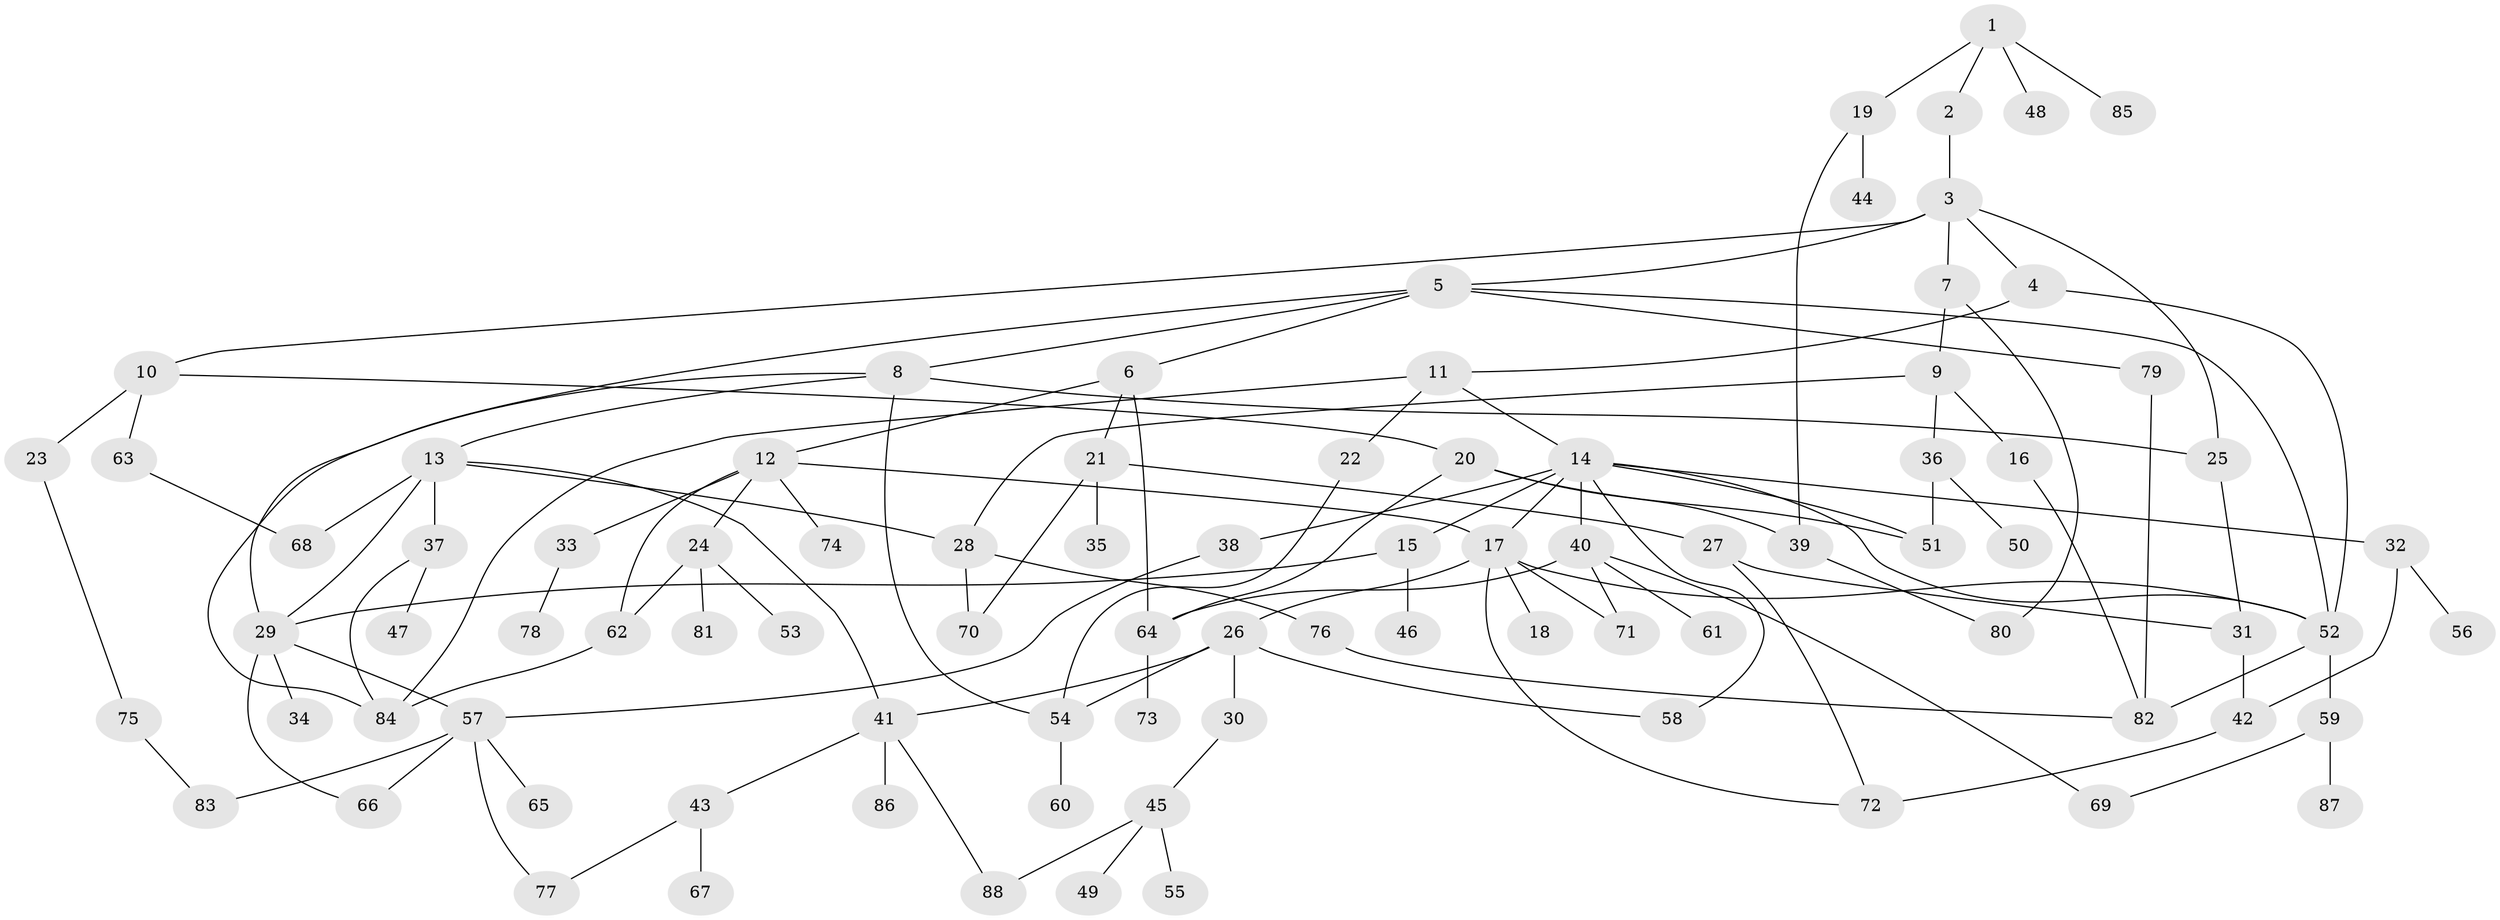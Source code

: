 // Generated by graph-tools (version 1.1) at 2025/13/03/09/25 04:13:14]
// undirected, 88 vertices, 125 edges
graph export_dot {
graph [start="1"]
  node [color=gray90,style=filled];
  1;
  2;
  3;
  4;
  5;
  6;
  7;
  8;
  9;
  10;
  11;
  12;
  13;
  14;
  15;
  16;
  17;
  18;
  19;
  20;
  21;
  22;
  23;
  24;
  25;
  26;
  27;
  28;
  29;
  30;
  31;
  32;
  33;
  34;
  35;
  36;
  37;
  38;
  39;
  40;
  41;
  42;
  43;
  44;
  45;
  46;
  47;
  48;
  49;
  50;
  51;
  52;
  53;
  54;
  55;
  56;
  57;
  58;
  59;
  60;
  61;
  62;
  63;
  64;
  65;
  66;
  67;
  68;
  69;
  70;
  71;
  72;
  73;
  74;
  75;
  76;
  77;
  78;
  79;
  80;
  81;
  82;
  83;
  84;
  85;
  86;
  87;
  88;
  1 -- 2;
  1 -- 19;
  1 -- 48;
  1 -- 85;
  2 -- 3;
  3 -- 4;
  3 -- 5;
  3 -- 7;
  3 -- 10;
  3 -- 25;
  4 -- 11;
  4 -- 52;
  5 -- 6;
  5 -- 8;
  5 -- 52;
  5 -- 79;
  5 -- 29;
  6 -- 12;
  6 -- 21;
  6 -- 64;
  7 -- 9;
  7 -- 80;
  8 -- 13;
  8 -- 25;
  8 -- 54;
  8 -- 84;
  9 -- 16;
  9 -- 28;
  9 -- 36;
  10 -- 20;
  10 -- 23;
  10 -- 63;
  11 -- 14;
  11 -- 22;
  11 -- 84;
  12 -- 17;
  12 -- 24;
  12 -- 33;
  12 -- 74;
  12 -- 62;
  13 -- 37;
  13 -- 41;
  13 -- 68;
  13 -- 29;
  13 -- 28;
  14 -- 15;
  14 -- 32;
  14 -- 38;
  14 -- 40;
  14 -- 51;
  14 -- 52;
  14 -- 58;
  14 -- 17;
  15 -- 29;
  15 -- 46;
  16 -- 82;
  17 -- 18;
  17 -- 26;
  17 -- 52;
  17 -- 71;
  17 -- 72;
  19 -- 39;
  19 -- 44;
  20 -- 64;
  20 -- 39;
  20 -- 51;
  21 -- 27;
  21 -- 35;
  21 -- 70;
  22 -- 54;
  23 -- 75;
  24 -- 53;
  24 -- 62;
  24 -- 81;
  25 -- 31;
  26 -- 30;
  26 -- 58;
  26 -- 54;
  26 -- 41;
  27 -- 72;
  27 -- 31;
  28 -- 76;
  28 -- 70;
  29 -- 34;
  29 -- 57;
  29 -- 66;
  30 -- 45;
  31 -- 42;
  32 -- 56;
  32 -- 42;
  33 -- 78;
  36 -- 50;
  36 -- 51;
  37 -- 47;
  37 -- 84;
  38 -- 57;
  39 -- 80;
  40 -- 61;
  40 -- 69;
  40 -- 71;
  40 -- 64;
  41 -- 43;
  41 -- 86;
  41 -- 88;
  42 -- 72;
  43 -- 67;
  43 -- 77;
  45 -- 49;
  45 -- 55;
  45 -- 88;
  52 -- 59;
  52 -- 82;
  54 -- 60;
  57 -- 65;
  57 -- 66;
  57 -- 77;
  57 -- 83;
  59 -- 87;
  59 -- 69;
  62 -- 84;
  63 -- 68;
  64 -- 73;
  75 -- 83;
  76 -- 82;
  79 -- 82;
}
